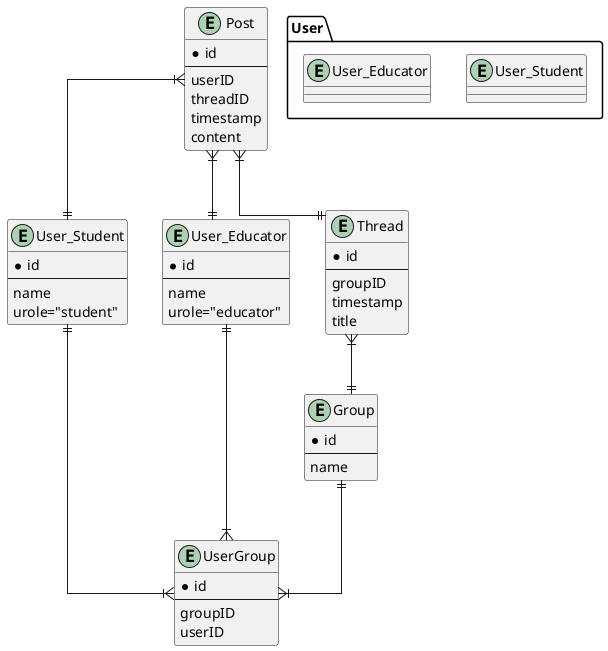 @startuml
' avoid problems with angled crows feet
skinparam linetype ortho

package User {
entity User_Student
entity User_Educator
}

entity User_Student {
*id
--
name
urole="student"
}

entity User_Educator {
*id
--
name
urole="educator"
}

entity Thread {
*id
--
groupID
timestamp
title
}

entity Post {
*id
--
userID
threadID
timestamp
content
}

entity Group {
*id
--
name
}

entity UserGroup {
*id
--
groupID
userID
}

User_Student ||--|{ UserGroup
User_Educator ||--|{ UserGroup
Group ||--|{ UserGroup
Thread }|--|| Group
Post }|--|| Thread
Post }|--|| User_Student
Post }|--|| User_Educator

@enduml